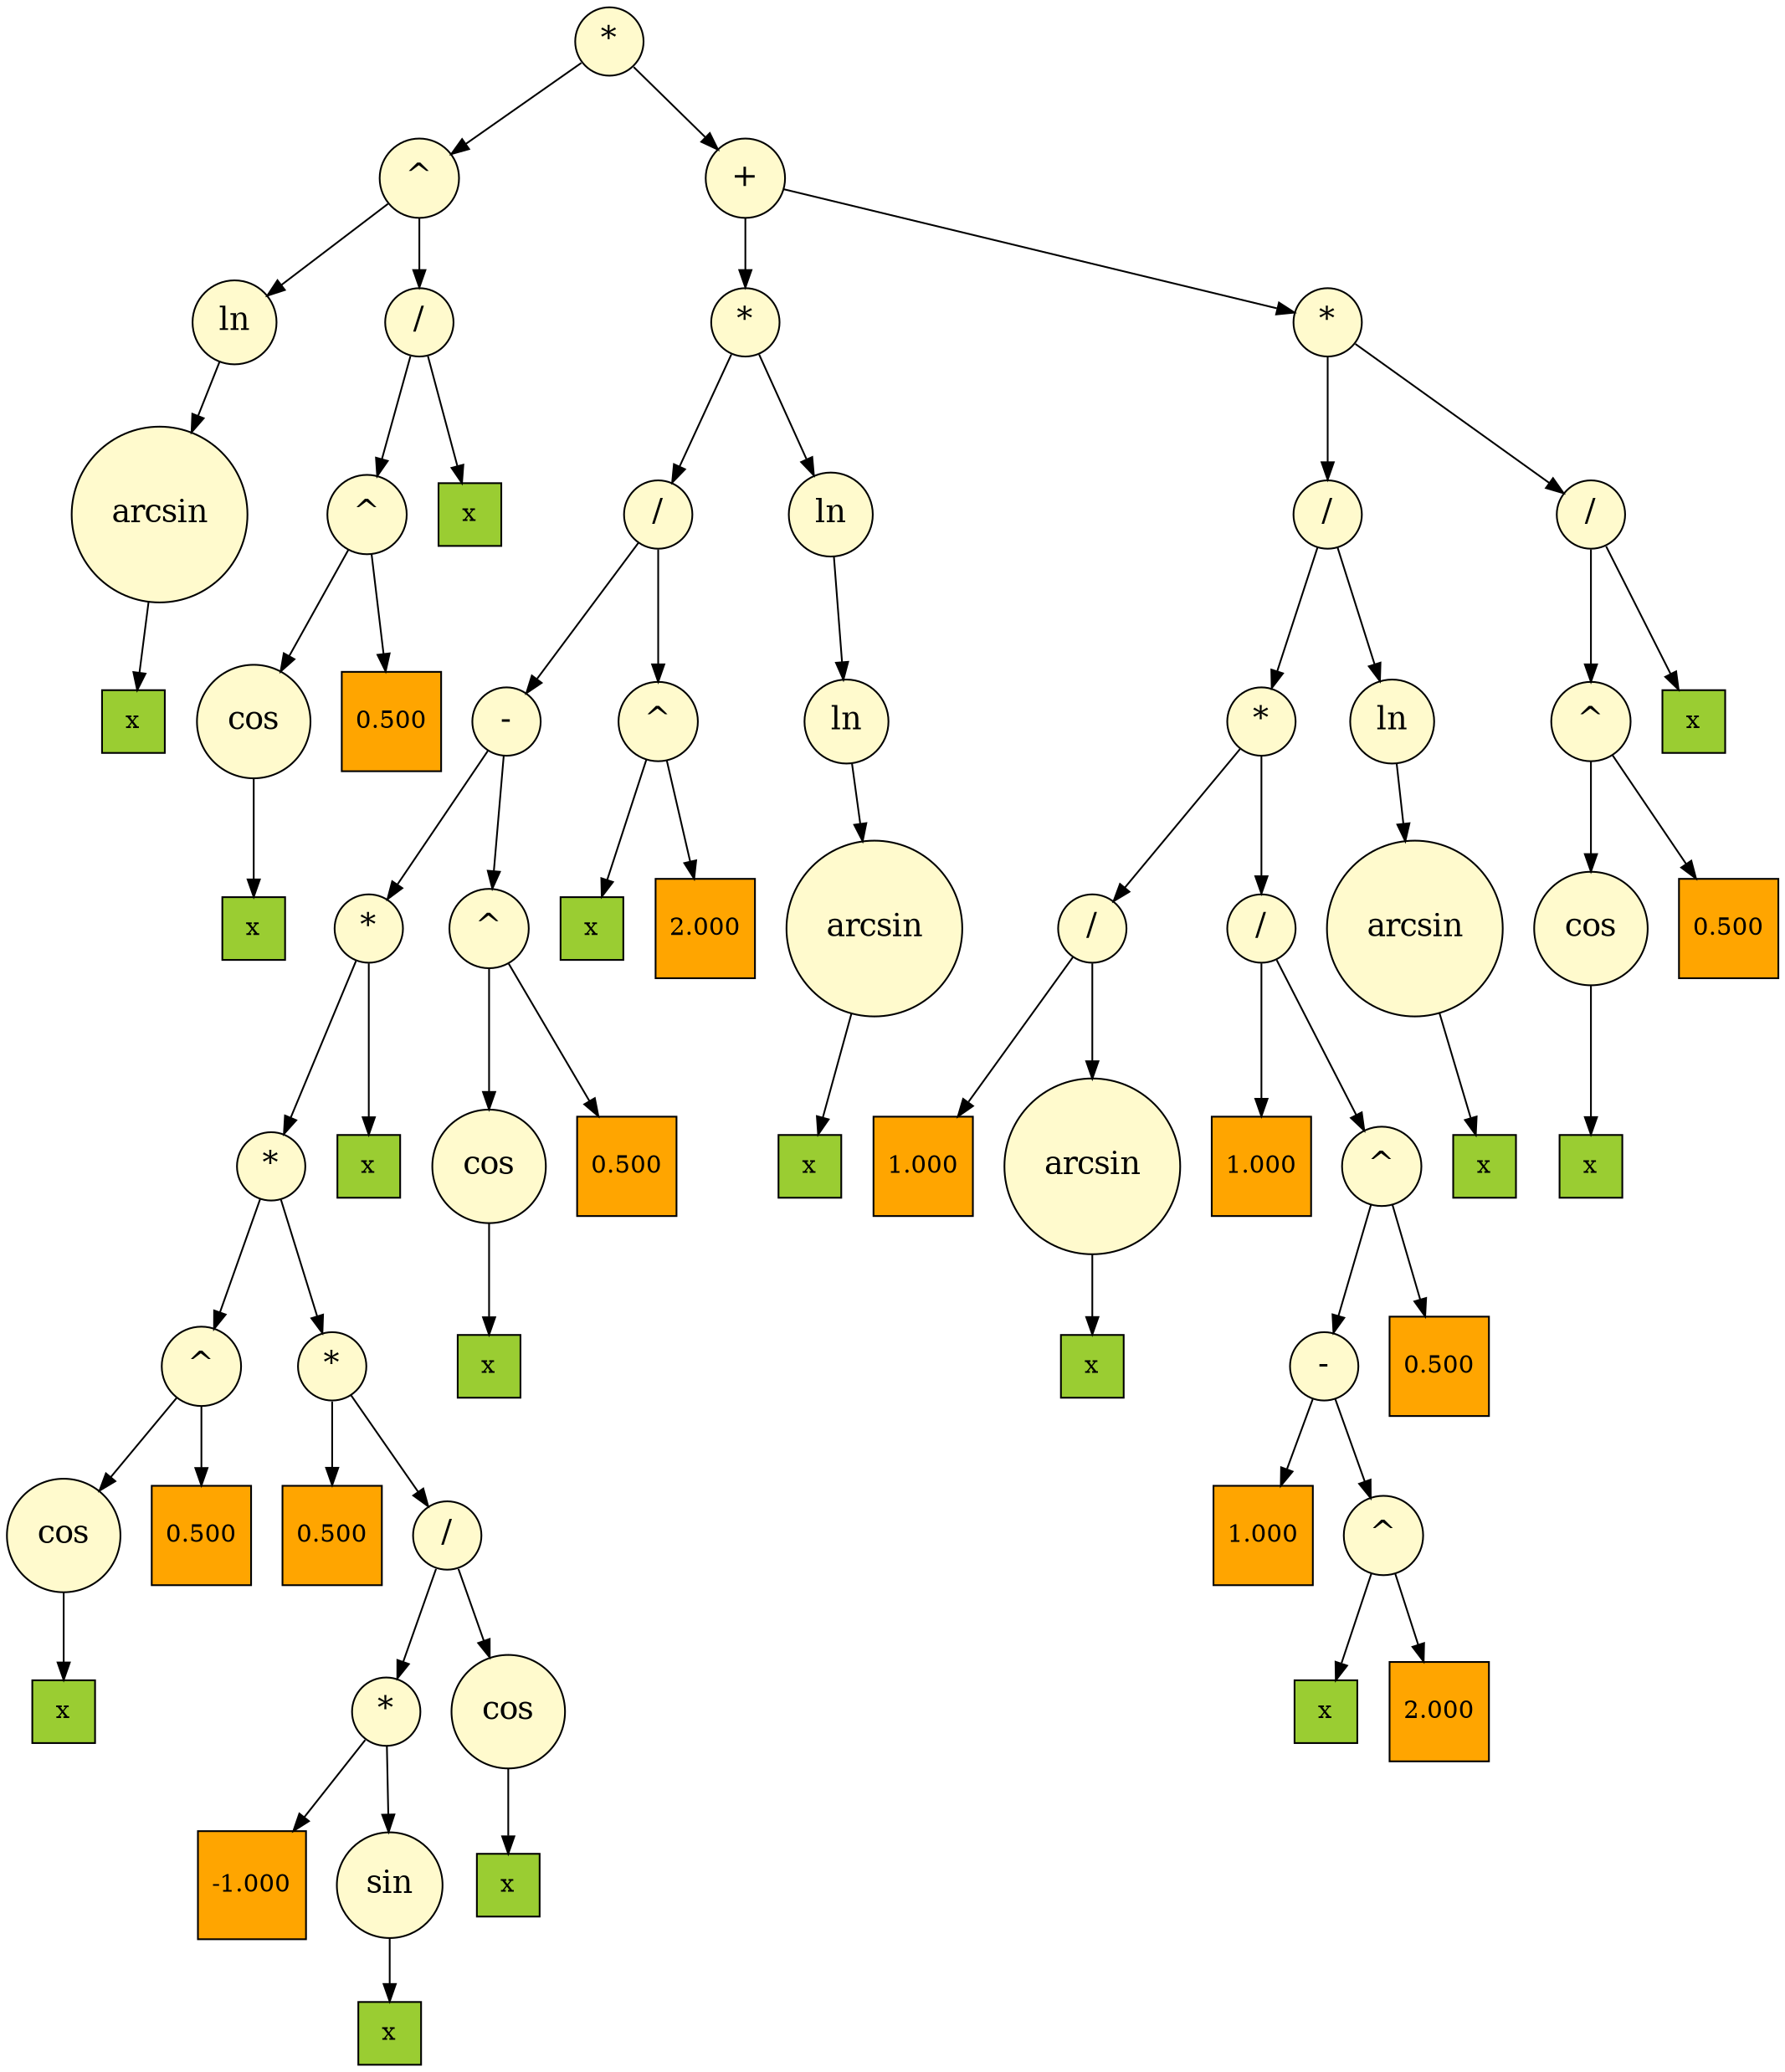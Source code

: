 digraph dump
{
node [style = filled]
	node0x562957434050 [shape = "circle" label = "*", fillcolor = "#fffacd", fontsize = 18]
	node0x562957432e40 [shape = "circle" label = "^", fillcolor = "#fffacd", fontsize = 18]
	node0x562957432c80 [shape = "circle" label = "ln", fillcolor = "#fffacd", fontsize = 18]
	node0x562957432c40 [shape = "circle" label = "arcsin", fillcolor = "#fffacd", fontsize = 18]
	node0x562957432c00 [shape = "square" label = "x", fillcolor = "#9acd32"]
	node0x562957432c40 -> node0x562957432c00
	node0x562957432c80 -> node0x562957432c40
	node0x562957432e40 -> node0x562957432c80
	node0x562957432e00 [shape = "circle" label = "/", fillcolor = "#fffacd", fontsize = 18]
	node0x562957432d80 [shape = "circle" label = "^", fillcolor = "#fffacd", fontsize = 18]
	node0x562957432d00 [shape = "circle" label = "cos", fillcolor = "#fffacd", fontsize = 18]
	node0x562957432cc0 [shape = "square" label = "x", fillcolor = "#9acd32"]
	node0x562957432d00 -> node0x562957432cc0
	node0x562957432d80 -> node0x562957432d00
	node0x562957432d40 [shape = "square" label = "0.500", fillcolor = "#ffa500"]
	node0x562957432d80 -> node0x562957432d40
	node0x562957432e00 -> node0x562957432d80
	node0x562957432dc0 [shape = "square" label = "x", fillcolor = "#9acd32"]
	node0x562957432e00 -> node0x562957432dc0
	node0x562957432e40 -> node0x562957432e00
	node0x562957434050 -> node0x562957432e40
	node0x562957434010 [shape = "circle" label = "+", fillcolor = "#fffacd", fontsize = 18]
	node0x562957433890 [shape = "circle" label = "*", fillcolor = "#fffacd", fontsize = 18]
	node0x562957433750 [shape = "circle" label = "/", fillcolor = "#fffacd", fontsize = 18]
	node0x562957433650 [shape = "circle" label = "-", fillcolor = "#fffacd", fontsize = 18]
	node0x562957433440 [shape = "circle" label = "*", fillcolor = "#fffacd", fontsize = 18]
	node0x5629574333c0 [shape = "circle" label = "*", fillcolor = "#fffacd", fontsize = 18]
	node0x562957432f40 [shape = "circle" label = "^", fillcolor = "#fffacd", fontsize = 18]
	node0x562957432ec0 [shape = "circle" label = "cos", fillcolor = "#fffacd", fontsize = 18]
	node0x562957432e80 [shape = "square" label = "x", fillcolor = "#9acd32"]
	node0x562957432ec0 -> node0x562957432e80
	node0x562957432f40 -> node0x562957432ec0
	node0x562957432f00 [shape = "square" label = "0.500", fillcolor = "#ffa500"]
	node0x562957432f40 -> node0x562957432f00
	node0x5629574333c0 -> node0x562957432f40
	node0x5629574342d0 [shape = "circle" label = "*", fillcolor = "#fffacd", fontsize = 18]
	node0x562957433200 [shape = "square" label = "0.500", fillcolor = "#ffa500"]
	node0x5629574342d0 -> node0x562957433200
	node0x562957434290 [shape = "circle" label = "/", fillcolor = "#fffacd", fontsize = 18]
	node0x5629574341d0 [shape = "circle" label = "*", fillcolor = "#fffacd", fontsize = 18]
	node0x5629574331c0 [shape = "square" label = "-1.000", fillcolor = "#ffa500"]
	node0x5629574341d0 -> node0x5629574331c0
	node0x562957433140 [shape = "circle" label = "sin", fillcolor = "#fffacd", fontsize = 18]
	node0x562957433180 [shape = "square" label = "x", fillcolor = "#9acd32"]
	node0x562957433140 -> node0x562957433180
	node0x5629574341d0 -> node0x562957433140
	node0x562957434290 -> node0x5629574341d0
	node0x562957434250 [shape = "circle" label = "cos", fillcolor = "#fffacd", fontsize = 18]
	node0x562957434210 [shape = "square" label = "x", fillcolor = "#9acd32"]
	node0x562957434250 -> node0x562957434210
	node0x562957434290 -> node0x562957434250
	node0x5629574342d0 -> node0x562957434290
	node0x5629574333c0 -> node0x5629574342d0
	node0x562957433440 -> node0x5629574333c0
	node0x562957433400 [shape = "square" label = "x", fillcolor = "#9acd32"]
	node0x562957433440 -> node0x562957433400
	node0x562957433650 -> node0x562957433440
	node0x562957433280 [shape = "circle" label = "^", fillcolor = "#fffacd", fontsize = 18]
	node0x562957433340 [shape = "circle" label = "cos", fillcolor = "#fffacd", fontsize = 18]
	node0x562957433380 [shape = "square" label = "x", fillcolor = "#9acd32"]
	node0x562957433340 -> node0x562957433380
	node0x562957433280 -> node0x562957433340
	node0x5629574332c0 [shape = "square" label = "0.500", fillcolor = "#ffa500"]
	node0x562957433280 -> node0x5629574332c0
	node0x562957433650 -> node0x562957433280
	node0x562957433750 -> node0x562957433650
	node0x562957433710 [shape = "circle" label = "^", fillcolor = "#fffacd", fontsize = 18]
	node0x562957433690 [shape = "square" label = "x", fillcolor = "#9acd32"]
	node0x562957433710 -> node0x562957433690
	node0x5629574336d0 [shape = "square" label = "2.000", fillcolor = "#ffa500"]
	node0x562957433710 -> node0x5629574336d0
	node0x562957433750 -> node0x562957433710
	node0x562957433890 -> node0x562957433750
	node0x562957433850 [shape = "circle" label = "ln", fillcolor = "#fffacd", fontsize = 18]
	node0x562957433810 [shape = "circle" label = "ln", fillcolor = "#fffacd", fontsize = 18]
	node0x5629574337d0 [shape = "circle" label = "arcsin", fillcolor = "#fffacd", fontsize = 18]
	node0x562957433790 [shape = "square" label = "x", fillcolor = "#9acd32"]
	node0x5629574337d0 -> node0x562957433790
	node0x562957433810 -> node0x5629574337d0
	node0x562957433850 -> node0x562957433810
	node0x562957433890 -> node0x562957433850
	node0x562957434010 -> node0x562957433890
	node0x562957433fd0 [shape = "circle" label = "*", fillcolor = "#fffacd", fontsize = 18]
	node0x562957433e10 [shape = "circle" label = "/", fillcolor = "#fffacd", fontsize = 18]
	node0x562957433d10 [shape = "circle" label = "*", fillcolor = "#fffacd", fontsize = 18]
	node0x562957433990 [shape = "circle" label = "/", fillcolor = "#fffacd", fontsize = 18]
	node0x5629574338d0 [shape = "square" label = "1.000", fillcolor = "#ffa500"]
	node0x562957433990 -> node0x5629574338d0
	node0x562957433950 [shape = "circle" label = "arcsin", fillcolor = "#fffacd", fontsize = 18]
	node0x562957433910 [shape = "square" label = "x", fillcolor = "#9acd32"]
	node0x562957433950 -> node0x562957433910
	node0x562957433990 -> node0x562957433950
	node0x562957433d10 -> node0x562957433990
	node0x562957433240 [shape = "circle" label = "/", fillcolor = "#fffacd", fontsize = 18]
	node0x562957433b90 [shape = "square" label = "1.000", fillcolor = "#ffa500"]
	node0x562957433240 -> node0x562957433b90
	node0x5629574334d0 [shape = "circle" label = "^", fillcolor = "#fffacd", fontsize = 18]
	node0x562957433550 [shape = "circle" label = "-", fillcolor = "#fffacd", fontsize = 18]
	node0x562957433b50 [shape = "square" label = "1.000", fillcolor = "#ffa500"]
	node0x562957433550 -> node0x562957433b50
	node0x562957433590 [shape = "circle" label = "^", fillcolor = "#fffacd", fontsize = 18]
	node0x562957433610 [shape = "square" label = "x", fillcolor = "#9acd32"]
	node0x562957433590 -> node0x562957433610
	node0x5629574335d0 [shape = "square" label = "2.000", fillcolor = "#ffa500"]
	node0x562957433590 -> node0x5629574335d0
	node0x562957433550 -> node0x562957433590
	node0x5629574334d0 -> node0x562957433550
	node0x562957433510 [shape = "square" label = "0.500", fillcolor = "#ffa500"]
	node0x5629574334d0 -> node0x562957433510
	node0x562957433240 -> node0x5629574334d0
	node0x562957433d10 -> node0x562957433240
	node0x562957433e10 -> node0x562957433d10
	node0x562957433dd0 [shape = "circle" label = "ln", fillcolor = "#fffacd", fontsize = 18]
	node0x562957433d90 [shape = "circle" label = "arcsin", fillcolor = "#fffacd", fontsize = 18]
	node0x562957433d50 [shape = "square" label = "x", fillcolor = "#9acd32"]
	node0x562957433d90 -> node0x562957433d50
	node0x562957433dd0 -> node0x562957433d90
	node0x562957433e10 -> node0x562957433dd0
	node0x562957433fd0 -> node0x562957433e10
	node0x562957433f90 [shape = "circle" label = "/", fillcolor = "#fffacd", fontsize = 18]
	node0x562957433f10 [shape = "circle" label = "^", fillcolor = "#fffacd", fontsize = 18]
	node0x562957433e90 [shape = "circle" label = "cos", fillcolor = "#fffacd", fontsize = 18]
	node0x562957433e50 [shape = "square" label = "x", fillcolor = "#9acd32"]
	node0x562957433e90 -> node0x562957433e50
	node0x562957433f10 -> node0x562957433e90
	node0x562957433ed0 [shape = "square" label = "0.500", fillcolor = "#ffa500"]
	node0x562957433f10 -> node0x562957433ed0
	node0x562957433f90 -> node0x562957433f10
	node0x562957433f50 [shape = "square" label = "x", fillcolor = "#9acd32"]
	node0x562957433f90 -> node0x562957433f50
	node0x562957433fd0 -> node0x562957433f90
	node0x562957434010 -> node0x562957433fd0
	node0x562957434050 -> node0x562957434010

}
